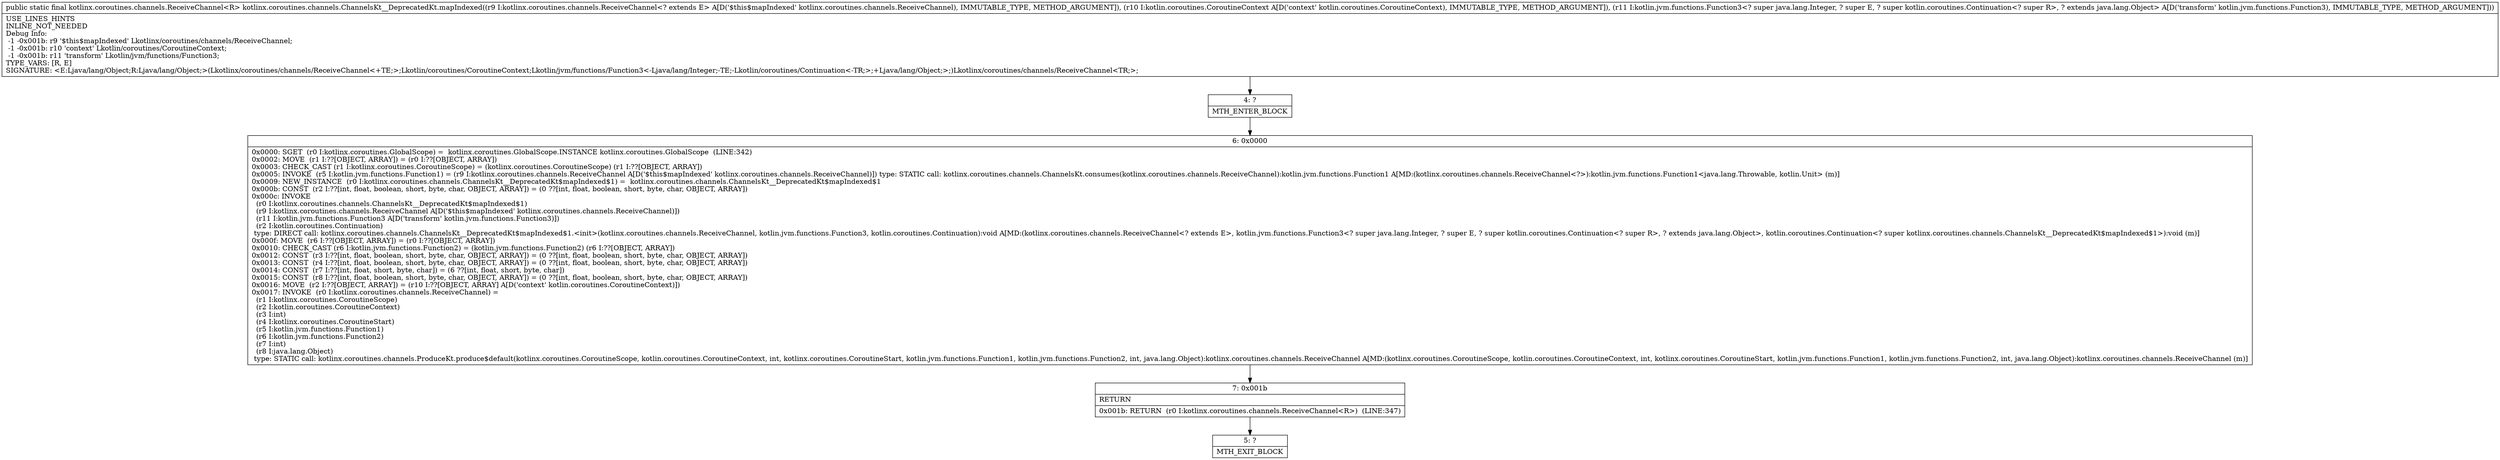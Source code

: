 digraph "CFG forkotlinx.coroutines.channels.ChannelsKt__DeprecatedKt.mapIndexed(Lkotlinx\/coroutines\/channels\/ReceiveChannel;Lkotlin\/coroutines\/CoroutineContext;Lkotlin\/jvm\/functions\/Function3;)Lkotlinx\/coroutines\/channels\/ReceiveChannel;" {
Node_4 [shape=record,label="{4\:\ ?|MTH_ENTER_BLOCK\l}"];
Node_6 [shape=record,label="{6\:\ 0x0000|0x0000: SGET  (r0 I:kotlinx.coroutines.GlobalScope) =  kotlinx.coroutines.GlobalScope.INSTANCE kotlinx.coroutines.GlobalScope  (LINE:342)\l0x0002: MOVE  (r1 I:??[OBJECT, ARRAY]) = (r0 I:??[OBJECT, ARRAY]) \l0x0003: CHECK_CAST (r1 I:kotlinx.coroutines.CoroutineScope) = (kotlinx.coroutines.CoroutineScope) (r1 I:??[OBJECT, ARRAY]) \l0x0005: INVOKE  (r5 I:kotlin.jvm.functions.Function1) = (r9 I:kotlinx.coroutines.channels.ReceiveChannel A[D('$this$mapIndexed' kotlinx.coroutines.channels.ReceiveChannel)]) type: STATIC call: kotlinx.coroutines.channels.ChannelsKt.consumes(kotlinx.coroutines.channels.ReceiveChannel):kotlin.jvm.functions.Function1 A[MD:(kotlinx.coroutines.channels.ReceiveChannel\<?\>):kotlin.jvm.functions.Function1\<java.lang.Throwable, kotlin.Unit\> (m)]\l0x0009: NEW_INSTANCE  (r0 I:kotlinx.coroutines.channels.ChannelsKt__DeprecatedKt$mapIndexed$1) =  kotlinx.coroutines.channels.ChannelsKt__DeprecatedKt$mapIndexed$1 \l0x000b: CONST  (r2 I:??[int, float, boolean, short, byte, char, OBJECT, ARRAY]) = (0 ??[int, float, boolean, short, byte, char, OBJECT, ARRAY]) \l0x000c: INVOKE  \l  (r0 I:kotlinx.coroutines.channels.ChannelsKt__DeprecatedKt$mapIndexed$1)\l  (r9 I:kotlinx.coroutines.channels.ReceiveChannel A[D('$this$mapIndexed' kotlinx.coroutines.channels.ReceiveChannel)])\l  (r11 I:kotlin.jvm.functions.Function3 A[D('transform' kotlin.jvm.functions.Function3)])\l  (r2 I:kotlin.coroutines.Continuation)\l type: DIRECT call: kotlinx.coroutines.channels.ChannelsKt__DeprecatedKt$mapIndexed$1.\<init\>(kotlinx.coroutines.channels.ReceiveChannel, kotlin.jvm.functions.Function3, kotlin.coroutines.Continuation):void A[MD:(kotlinx.coroutines.channels.ReceiveChannel\<? extends E\>, kotlin.jvm.functions.Function3\<? super java.lang.Integer, ? super E, ? super kotlin.coroutines.Continuation\<? super R\>, ? extends java.lang.Object\>, kotlin.coroutines.Continuation\<? super kotlinx.coroutines.channels.ChannelsKt__DeprecatedKt$mapIndexed$1\>):void (m)]\l0x000f: MOVE  (r6 I:??[OBJECT, ARRAY]) = (r0 I:??[OBJECT, ARRAY]) \l0x0010: CHECK_CAST (r6 I:kotlin.jvm.functions.Function2) = (kotlin.jvm.functions.Function2) (r6 I:??[OBJECT, ARRAY]) \l0x0012: CONST  (r3 I:??[int, float, boolean, short, byte, char, OBJECT, ARRAY]) = (0 ??[int, float, boolean, short, byte, char, OBJECT, ARRAY]) \l0x0013: CONST  (r4 I:??[int, float, boolean, short, byte, char, OBJECT, ARRAY]) = (0 ??[int, float, boolean, short, byte, char, OBJECT, ARRAY]) \l0x0014: CONST  (r7 I:??[int, float, short, byte, char]) = (6 ??[int, float, short, byte, char]) \l0x0015: CONST  (r8 I:??[int, float, boolean, short, byte, char, OBJECT, ARRAY]) = (0 ??[int, float, boolean, short, byte, char, OBJECT, ARRAY]) \l0x0016: MOVE  (r2 I:??[OBJECT, ARRAY]) = (r10 I:??[OBJECT, ARRAY] A[D('context' kotlin.coroutines.CoroutineContext)]) \l0x0017: INVOKE  (r0 I:kotlinx.coroutines.channels.ReceiveChannel) = \l  (r1 I:kotlinx.coroutines.CoroutineScope)\l  (r2 I:kotlin.coroutines.CoroutineContext)\l  (r3 I:int)\l  (r4 I:kotlinx.coroutines.CoroutineStart)\l  (r5 I:kotlin.jvm.functions.Function1)\l  (r6 I:kotlin.jvm.functions.Function2)\l  (r7 I:int)\l  (r8 I:java.lang.Object)\l type: STATIC call: kotlinx.coroutines.channels.ProduceKt.produce$default(kotlinx.coroutines.CoroutineScope, kotlin.coroutines.CoroutineContext, int, kotlinx.coroutines.CoroutineStart, kotlin.jvm.functions.Function1, kotlin.jvm.functions.Function2, int, java.lang.Object):kotlinx.coroutines.channels.ReceiveChannel A[MD:(kotlinx.coroutines.CoroutineScope, kotlin.coroutines.CoroutineContext, int, kotlinx.coroutines.CoroutineStart, kotlin.jvm.functions.Function1, kotlin.jvm.functions.Function2, int, java.lang.Object):kotlinx.coroutines.channels.ReceiveChannel (m)]\l}"];
Node_7 [shape=record,label="{7\:\ 0x001b|RETURN\l|0x001b: RETURN  (r0 I:kotlinx.coroutines.channels.ReceiveChannel\<R\>)  (LINE:347)\l}"];
Node_5 [shape=record,label="{5\:\ ?|MTH_EXIT_BLOCK\l}"];
MethodNode[shape=record,label="{public static final kotlinx.coroutines.channels.ReceiveChannel\<R\> kotlinx.coroutines.channels.ChannelsKt__DeprecatedKt.mapIndexed((r9 I:kotlinx.coroutines.channels.ReceiveChannel\<? extends E\> A[D('$this$mapIndexed' kotlinx.coroutines.channels.ReceiveChannel), IMMUTABLE_TYPE, METHOD_ARGUMENT]), (r10 I:kotlin.coroutines.CoroutineContext A[D('context' kotlin.coroutines.CoroutineContext), IMMUTABLE_TYPE, METHOD_ARGUMENT]), (r11 I:kotlin.jvm.functions.Function3\<? super java.lang.Integer, ? super E, ? super kotlin.coroutines.Continuation\<? super R\>, ? extends java.lang.Object\> A[D('transform' kotlin.jvm.functions.Function3), IMMUTABLE_TYPE, METHOD_ARGUMENT]))  | USE_LINES_HINTS\lINLINE_NOT_NEEDED\lDebug Info:\l  \-1 \-0x001b: r9 '$this$mapIndexed' Lkotlinx\/coroutines\/channels\/ReceiveChannel;\l  \-1 \-0x001b: r10 'context' Lkotlin\/coroutines\/CoroutineContext;\l  \-1 \-0x001b: r11 'transform' Lkotlin\/jvm\/functions\/Function3;\lTYPE_VARS: [R, E]\lSIGNATURE: \<E:Ljava\/lang\/Object;R:Ljava\/lang\/Object;\>(Lkotlinx\/coroutines\/channels\/ReceiveChannel\<+TE;\>;Lkotlin\/coroutines\/CoroutineContext;Lkotlin\/jvm\/functions\/Function3\<\-Ljava\/lang\/Integer;\-TE;\-Lkotlin\/coroutines\/Continuation\<\-TR;\>;+Ljava\/lang\/Object;\>;)Lkotlinx\/coroutines\/channels\/ReceiveChannel\<TR;\>;\l}"];
MethodNode -> Node_4;Node_4 -> Node_6;
Node_6 -> Node_7;
Node_7 -> Node_5;
}

